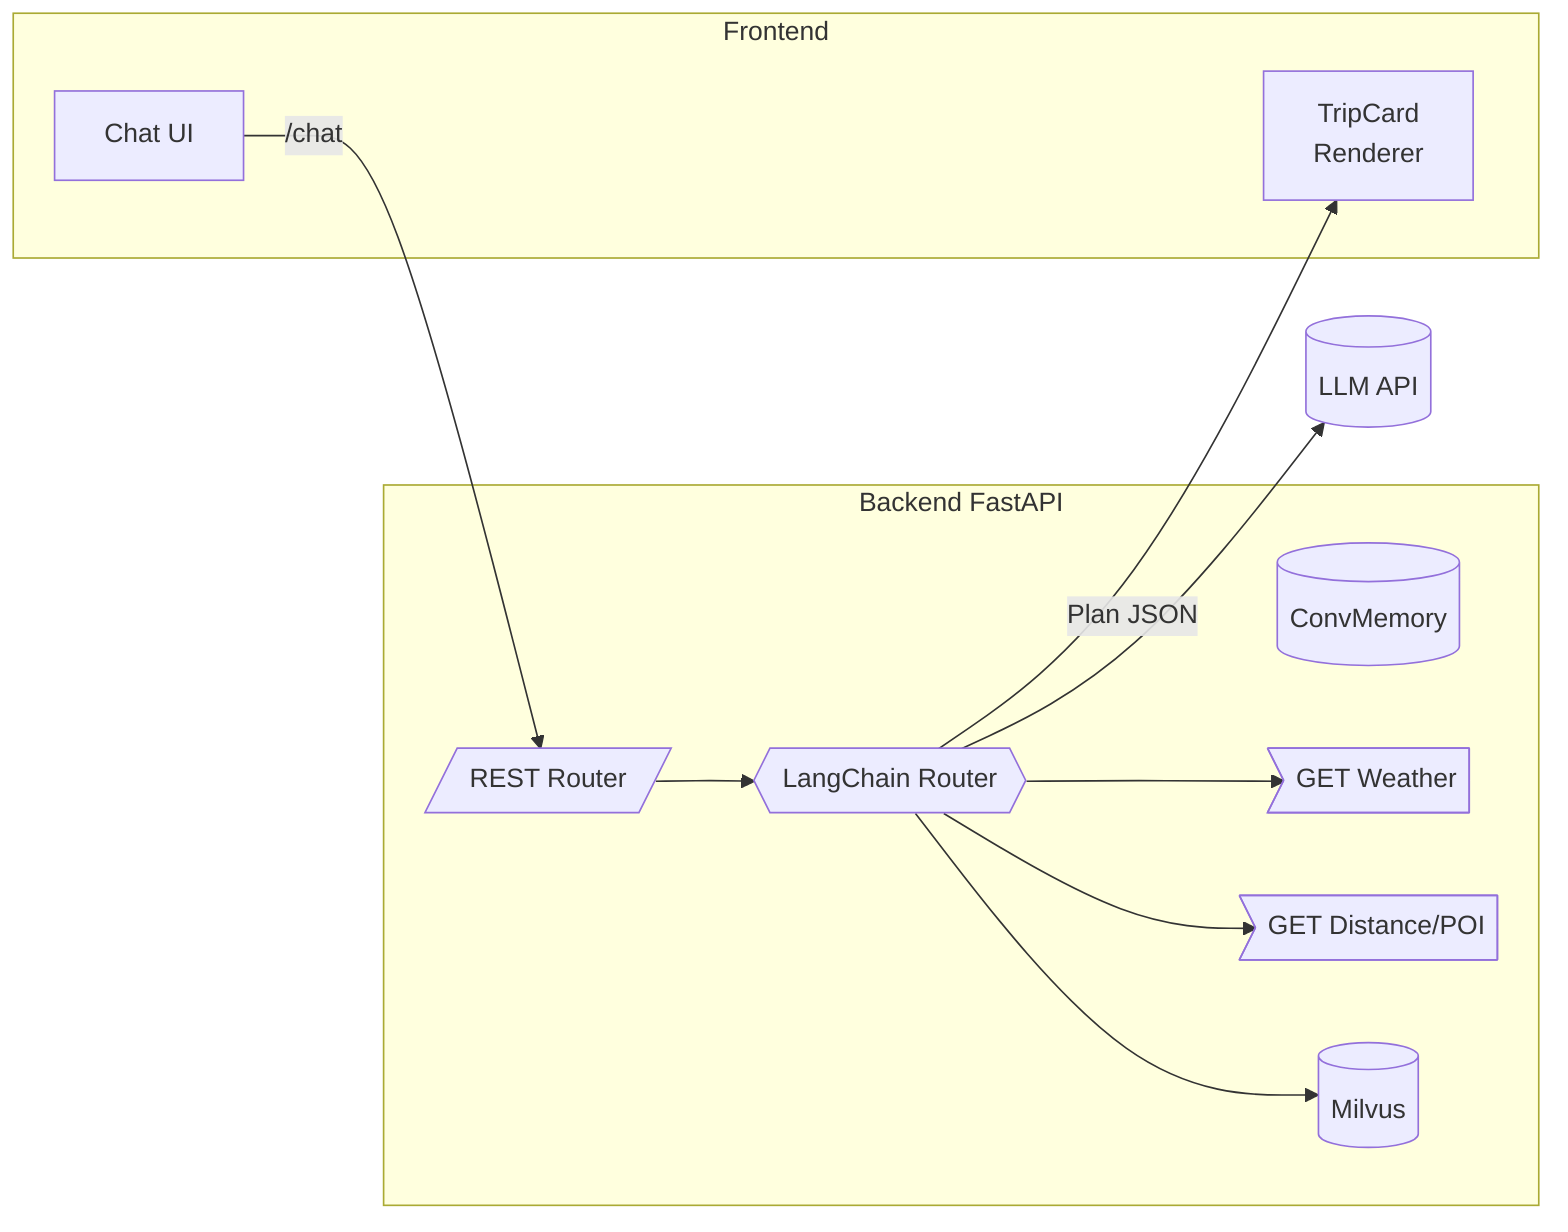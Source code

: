 graph LR
  subgraph front[Frontend]
    FE1[Chat UI]
    FE2[TripCard<br>Renderer]
  end
  subgraph back[Backend FastAPI]
    API[/REST Router/]
    Orchestrator{{LangChain Router}}
    Mem[(ConvMemory)]
    WeatherTool>GET Weather]
    MapTool>GET Distance/POI]
    RAG[(Milvus)]
  end
  FE1 -->|/chat| API --> Orchestrator
  Orchestrator --> CLLM[(LLM API)]
  Orchestrator --> WeatherTool
  Orchestrator --> MapTool
  Orchestrator --> RAG
  Orchestrator -->|Plan JSON| FE2